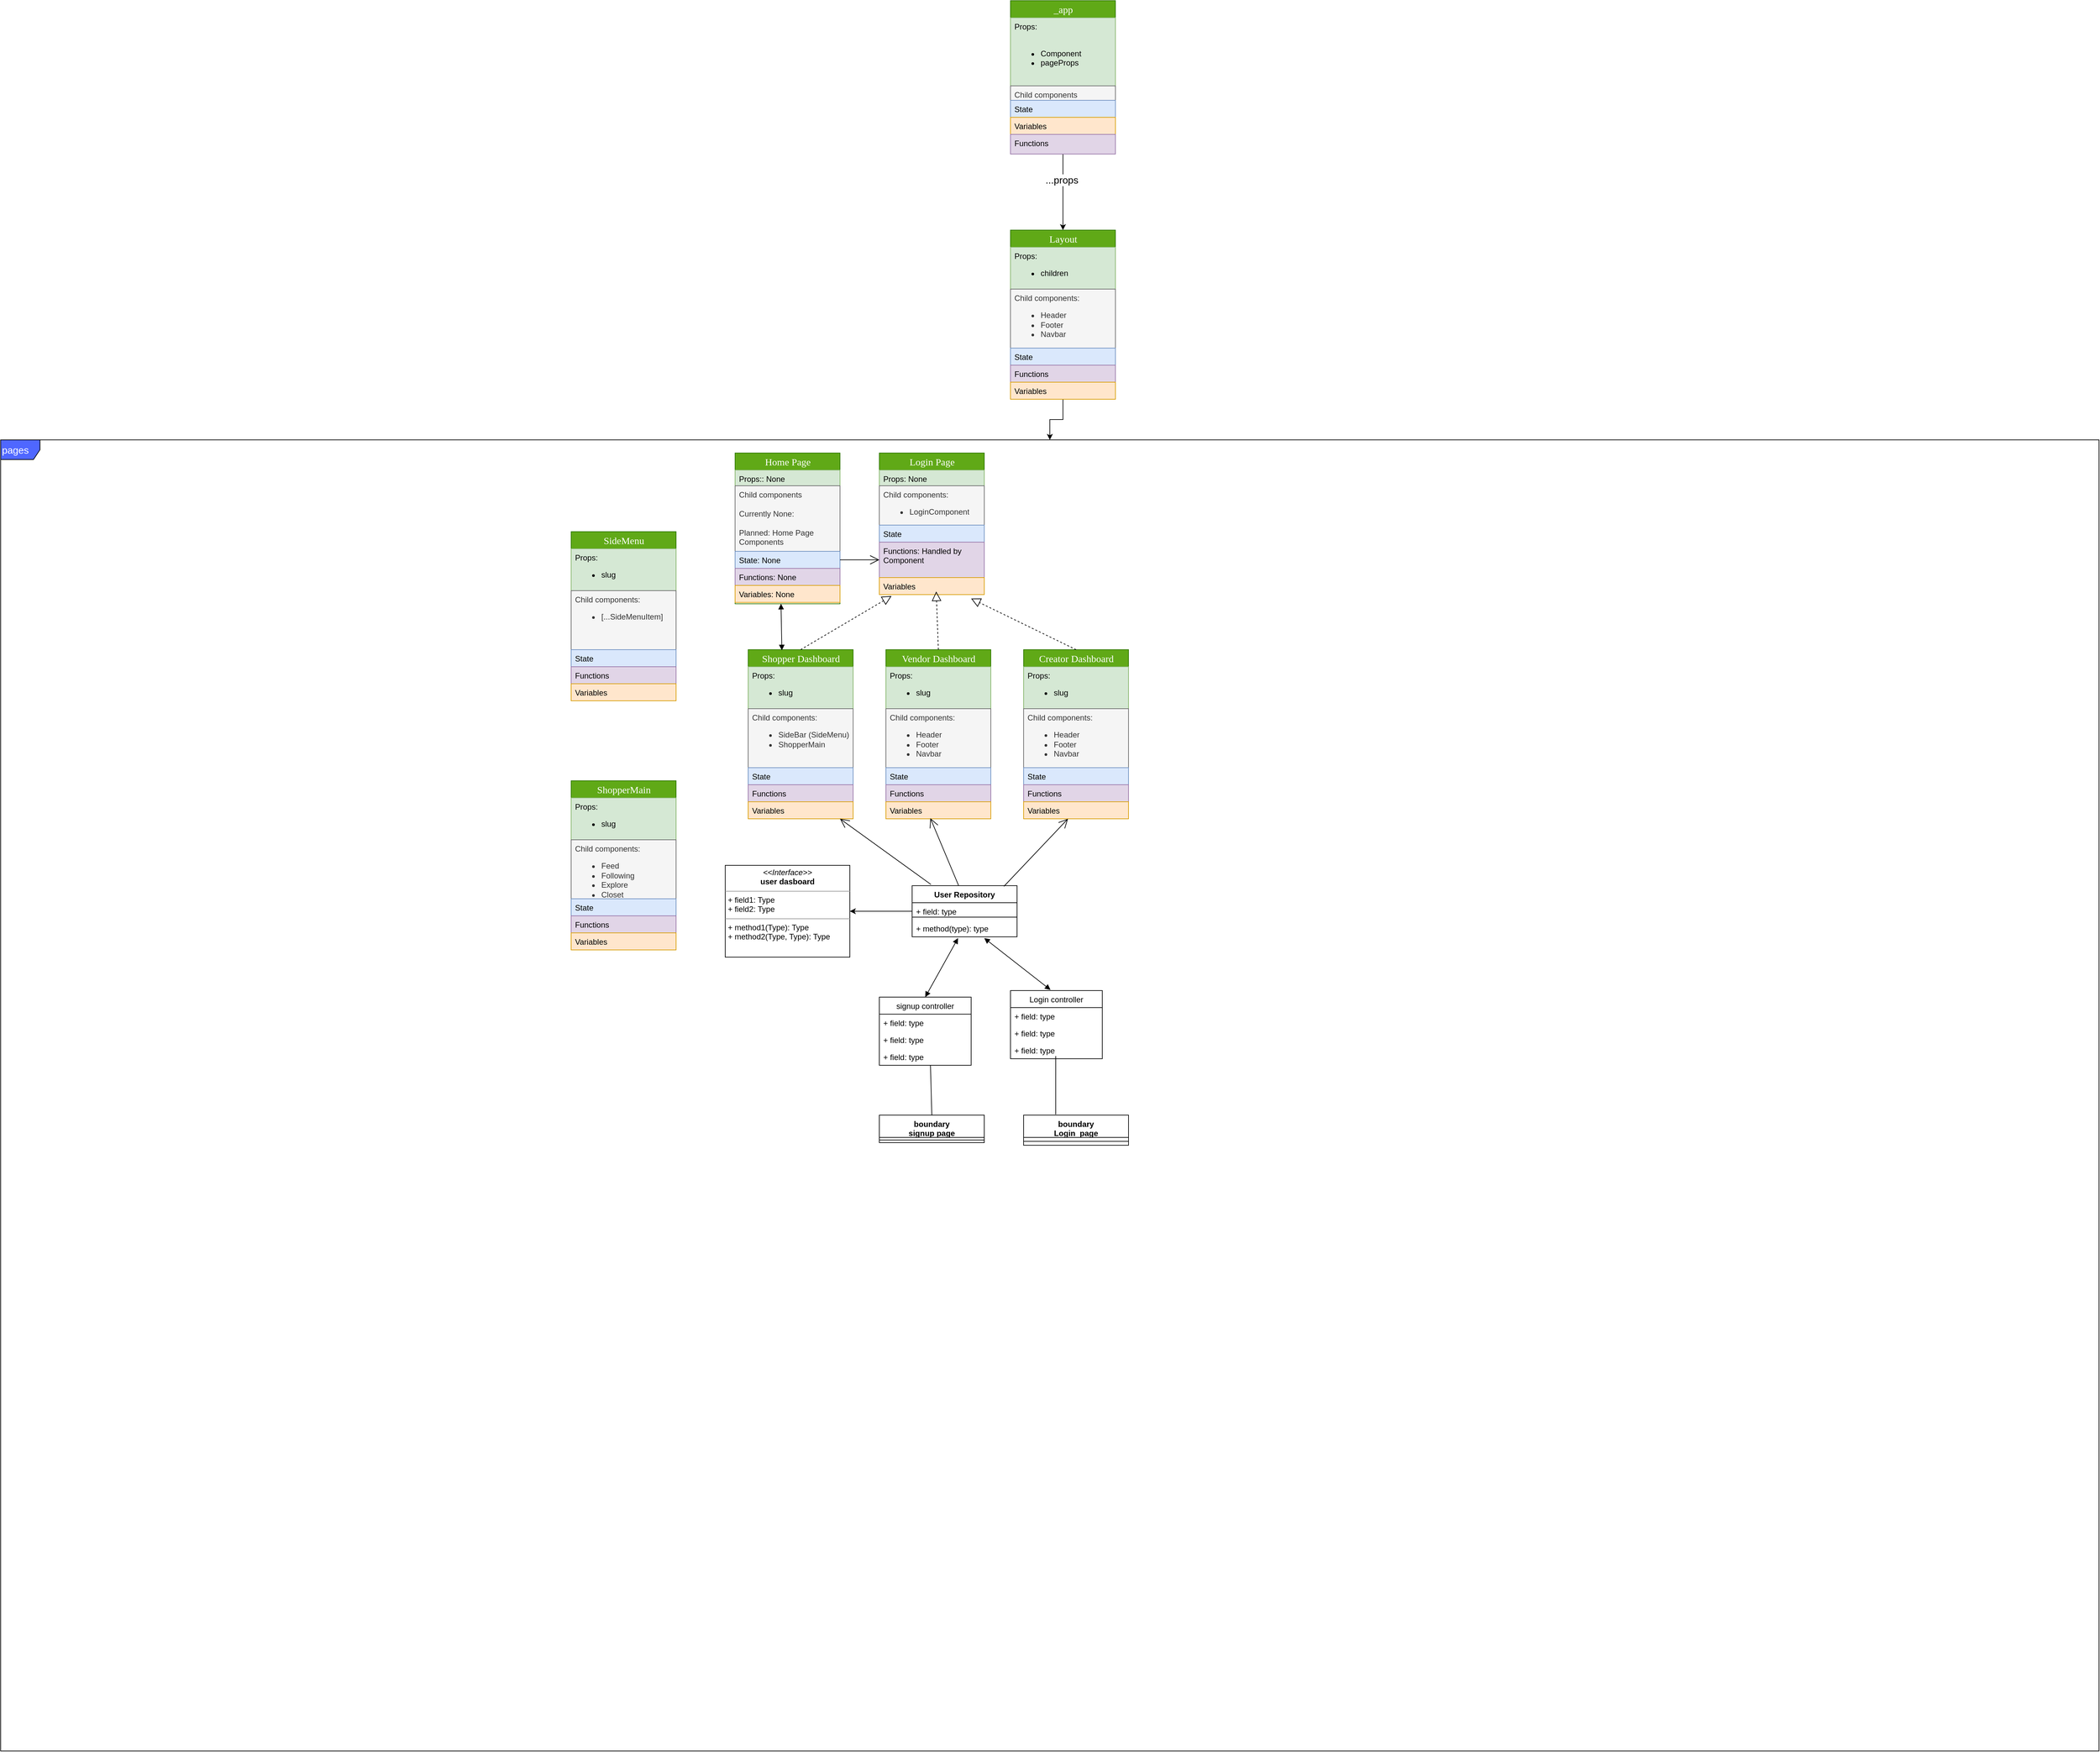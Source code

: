 <mxfile version="14.9.6" type="github" pages="2">
  <diagram name="Page Flow" id="c4acf3e9-155e-7222-9cf6-157b1a14988f">
    <mxGraphModel dx="2940" dy="689" grid="1" gridSize="10" guides="1" tooltips="1" connect="1" arrows="1" fold="1" page="1" pageScale="1" pageWidth="850" pageHeight="1100" background="none" math="0" shadow="0">
      <root>
        <mxCell id="0" />
        <mxCell id="1" parent="0" />
        <mxCell id="QjU3JXXY-2pWFs3UZOMo-84" value="&lt;font color=&quot;#ffffff&quot;&gt;pages&lt;/font&gt;" style="shape=umlFrame;whiteSpace=wrap;html=1;rounded=0;sketch=0;fontSize=15;fillColor=#4F67FF;align=left;" parent="1" vertex="1">
          <mxGeometry x="-1140" y="950" width="3200" height="2000" as="geometry" />
        </mxCell>
        <mxCell id="QjU3JXXY-2pWFs3UZOMo-28" style="edgeStyle=orthogonalEdgeStyle;rounded=0;orthogonalLoop=1;jettySize=auto;html=1;entryX=0.5;entryY=0;entryDx=0;entryDy=0;fontSize=15;" parent="1" source="QjU3JXXY-2pWFs3UZOMo-2" target="QjU3JXXY-2pWFs3UZOMo-15" edge="1">
          <mxGeometry relative="1" as="geometry" />
        </mxCell>
        <mxCell id="QjU3JXXY-2pWFs3UZOMo-29" value="...props" style="edgeLabel;html=1;align=center;verticalAlign=middle;resizable=0;points=[];fontSize=15;" parent="QjU3JXXY-2pWFs3UZOMo-28" vertex="1" connectable="0">
          <mxGeometry x="-0.336" y="-2" relative="1" as="geometry">
            <mxPoint as="offset" />
          </mxGeometry>
        </mxCell>
        <mxCell id="QjU3JXXY-2pWFs3UZOMo-2" value="_app" style="swimlane;html=1;fontStyle=0;childLayout=stackLayout;horizontal=1;startSize=26;fillColor=#60a917;horizontalStack=0;resizeParent=1;resizeLast=0;collapsible=1;marginBottom=0;swimlaneFillColor=#ffffff;rounded=0;shadow=0;comic=0;labelBackgroundColor=none;strokeWidth=1;fontFamily=Verdana;fontSize=15;align=center;strokeColor=#2D7600;fontColor=#ffffff;" parent="1" vertex="1">
          <mxGeometry x="400" y="280" width="160" height="234" as="geometry" />
        </mxCell>
        <mxCell id="QjU3JXXY-2pWFs3UZOMo-27" value="Props:&lt;br&gt;&lt;br&gt;&lt;ul&gt;&lt;li&gt;Component&lt;/li&gt;&lt;li&gt;pageProps&lt;/li&gt;&lt;/ul&gt;" style="text;html=1;strokeColor=#82b366;align=left;verticalAlign=top;spacingLeft=4;spacingRight=4;whiteSpace=wrap;overflow=hidden;rotatable=0;points=[[0,0.5],[1,0.5]];portConstraint=eastwest;sketch=0;rounded=0;fillColor=#d5e8d4;" parent="QjU3JXXY-2pWFs3UZOMo-2" vertex="1">
          <mxGeometry y="26" width="160" height="104" as="geometry" />
        </mxCell>
        <mxCell id="QjU3JXXY-2pWFs3UZOMo-3" value="Child components" style="text;html=1;strokeColor=#666666;align=left;verticalAlign=top;spacingLeft=4;spacingRight=4;whiteSpace=wrap;overflow=hidden;rotatable=0;points=[[0,0.5],[1,0.5]];portConstraint=eastwest;sketch=0;rounded=0;fillColor=#f5f5f5;fontColor=#333333;" parent="QjU3JXXY-2pWFs3UZOMo-2" vertex="1">
          <mxGeometry y="130" width="160" height="22" as="geometry" />
        </mxCell>
        <mxCell id="QjU3JXXY-2pWFs3UZOMo-4" value="State" style="text;html=1;strokeColor=#6c8ebf;fillColor=#dae8fc;align=left;verticalAlign=top;spacingLeft=4;spacingRight=4;whiteSpace=wrap;overflow=hidden;rotatable=0;points=[[0,0.5],[1,0.5]];portConstraint=eastwest;" parent="QjU3JXXY-2pWFs3UZOMo-2" vertex="1">
          <mxGeometry y="152" width="160" height="26" as="geometry" />
        </mxCell>
        <mxCell id="QjU3JXXY-2pWFs3UZOMo-5" value="Variables&amp;nbsp;" style="text;html=1;strokeColor=#d79b00;fillColor=#ffe6cc;align=left;verticalAlign=top;spacingLeft=4;spacingRight=4;whiteSpace=wrap;overflow=hidden;rotatable=0;points=[[0,0.5],[1,0.5]];portConstraint=eastwest;" parent="QjU3JXXY-2pWFs3UZOMo-2" vertex="1">
          <mxGeometry y="178" width="160" height="26" as="geometry" />
        </mxCell>
        <mxCell id="QjU3JXXY-2pWFs3UZOMo-14" value="Functions&lt;br&gt;" style="text;html=1;strokeColor=#9673a6;fillColor=#e1d5e7;align=left;verticalAlign=top;spacingLeft=4;spacingRight=4;whiteSpace=wrap;overflow=hidden;rotatable=0;points=[[0,0.5],[1,0.5]];portConstraint=eastwest;" parent="QjU3JXXY-2pWFs3UZOMo-2" vertex="1">
          <mxGeometry y="204" width="160" height="30" as="geometry" />
        </mxCell>
        <mxCell id="QjU3JXXY-2pWFs3UZOMo-86" style="edgeStyle=orthogonalEdgeStyle;rounded=0;orthogonalLoop=1;jettySize=auto;html=1;fontSize=15;" parent="1" source="QjU3JXXY-2pWFs3UZOMo-15" target="QjU3JXXY-2pWFs3UZOMo-84" edge="1">
          <mxGeometry relative="1" as="geometry" />
        </mxCell>
        <mxCell id="QjU3JXXY-2pWFs3UZOMo-15" value="Layout" style="swimlane;html=1;fontStyle=0;childLayout=stackLayout;horizontal=1;startSize=26;fillColor=#60a917;horizontalStack=0;resizeParent=1;resizeLast=0;collapsible=1;marginBottom=0;swimlaneFillColor=#ffffff;rounded=0;shadow=0;comic=0;labelBackgroundColor=none;strokeWidth=1;fontFamily=Verdana;fontSize=15;align=center;strokeColor=#2D7600;fontColor=#ffffff;" parent="1" vertex="1">
          <mxGeometry x="400" y="630" width="160" height="258" as="geometry" />
        </mxCell>
        <mxCell id="QjU3JXXY-2pWFs3UZOMo-31" value="Props:&lt;br&gt;&lt;ul&gt;&lt;li&gt;children&lt;/li&gt;&lt;/ul&gt;" style="text;html=1;strokeColor=#82b366;align=left;verticalAlign=top;spacingLeft=4;spacingRight=4;whiteSpace=wrap;overflow=hidden;rotatable=0;points=[[0,0.5],[1,0.5]];portConstraint=eastwest;sketch=0;rounded=0;fillColor=#d5e8d4;" parent="QjU3JXXY-2pWFs3UZOMo-15" vertex="1">
          <mxGeometry y="26" width="160" height="64" as="geometry" />
        </mxCell>
        <mxCell id="QjU3JXXY-2pWFs3UZOMo-16" value="Child components:&lt;br&gt;&lt;ul&gt;&lt;li&gt;Header&lt;/li&gt;&lt;li&gt;Footer&lt;/li&gt;&lt;li&gt;Navbar&lt;/li&gt;&lt;/ul&gt;" style="text;html=1;strokeColor=#666666;align=left;verticalAlign=top;spacingLeft=4;spacingRight=4;whiteSpace=wrap;overflow=hidden;rotatable=0;points=[[0,0.5],[1,0.5]];portConstraint=eastwest;sketch=0;rounded=0;fillColor=#f5f5f5;fontColor=#333333;" parent="QjU3JXXY-2pWFs3UZOMo-15" vertex="1">
          <mxGeometry y="90" width="160" height="90" as="geometry" />
        </mxCell>
        <mxCell id="QjU3JXXY-2pWFs3UZOMo-17" value="State" style="text;html=1;strokeColor=#6c8ebf;fillColor=#dae8fc;align=left;verticalAlign=top;spacingLeft=4;spacingRight=4;whiteSpace=wrap;overflow=hidden;rotatable=0;points=[[0,0.5],[1,0.5]];portConstraint=eastwest;" parent="QjU3JXXY-2pWFs3UZOMo-15" vertex="1">
          <mxGeometry y="180" width="160" height="26" as="geometry" />
        </mxCell>
        <mxCell id="QjU3JXXY-2pWFs3UZOMo-19" value="Functions&lt;br&gt;" style="text;html=1;strokeColor=#9673a6;fillColor=#e1d5e7;align=left;verticalAlign=top;spacingLeft=4;spacingRight=4;whiteSpace=wrap;overflow=hidden;rotatable=0;points=[[0,0.5],[1,0.5]];portConstraint=eastwest;" parent="QjU3JXXY-2pWFs3UZOMo-15" vertex="1">
          <mxGeometry y="206" width="160" height="26" as="geometry" />
        </mxCell>
        <mxCell id="QjU3JXXY-2pWFs3UZOMo-18" value="Variables&amp;nbsp;" style="text;html=1;strokeColor=#d79b00;fillColor=#ffe6cc;align=left;verticalAlign=top;spacingLeft=4;spacingRight=4;whiteSpace=wrap;overflow=hidden;rotatable=0;points=[[0,0.5],[1,0.5]];portConstraint=eastwest;" parent="QjU3JXXY-2pWFs3UZOMo-15" vertex="1">
          <mxGeometry y="232" width="160" height="26" as="geometry" />
        </mxCell>
        <mxCell id="QjU3JXXY-2pWFs3UZOMo-42" value="Home Page" style="swimlane;html=1;fontStyle=0;childLayout=stackLayout;horizontal=1;startSize=26;fillColor=#60a917;horizontalStack=0;resizeParent=1;resizeLast=0;collapsible=1;marginBottom=0;swimlaneFillColor=#ffffff;rounded=0;shadow=0;comic=0;labelBackgroundColor=none;strokeWidth=1;fontFamily=Verdana;fontSize=15;align=center;strokeColor=#2D7600;fontColor=#ffffff;" parent="1" vertex="1">
          <mxGeometry x="-20" y="970" width="160" height="230" as="geometry" />
        </mxCell>
        <mxCell id="QjU3JXXY-2pWFs3UZOMo-43" value="Props:: None&lt;br&gt;" style="text;html=1;strokeColor=#82b366;align=left;verticalAlign=top;spacingLeft=4;spacingRight=4;whiteSpace=wrap;overflow=hidden;rotatable=0;points=[[0,0.5],[1,0.5]];portConstraint=eastwest;sketch=0;rounded=0;fillColor=#d5e8d4;" parent="QjU3JXXY-2pWFs3UZOMo-42" vertex="1">
          <mxGeometry y="26" width="160" height="24" as="geometry" />
        </mxCell>
        <mxCell id="QjU3JXXY-2pWFs3UZOMo-44" value="Child components&lt;br&gt;&lt;br&gt;Currently None:&lt;br&gt;&lt;br&gt;Planned: Home Page Components" style="text;html=1;strokeColor=#666666;align=left;verticalAlign=top;spacingLeft=4;spacingRight=4;whiteSpace=wrap;overflow=hidden;rotatable=0;points=[[0,0.5],[1,0.5]];portConstraint=eastwest;sketch=0;rounded=0;fillColor=#f5f5f5;fontColor=#333333;" parent="QjU3JXXY-2pWFs3UZOMo-42" vertex="1">
          <mxGeometry y="50" width="160" height="100" as="geometry" />
        </mxCell>
        <mxCell id="QjU3JXXY-2pWFs3UZOMo-45" value="State: None" style="text;html=1;strokeColor=#6c8ebf;fillColor=#dae8fc;align=left;verticalAlign=top;spacingLeft=4;spacingRight=4;whiteSpace=wrap;overflow=hidden;rotatable=0;points=[[0,0.5],[1,0.5]];portConstraint=eastwest;" parent="QjU3JXXY-2pWFs3UZOMo-42" vertex="1">
          <mxGeometry y="150" width="160" height="26" as="geometry" />
        </mxCell>
        <mxCell id="QjU3JXXY-2pWFs3UZOMo-46" value="Functions: None" style="text;html=1;strokeColor=#9673a6;fillColor=#e1d5e7;align=left;verticalAlign=top;spacingLeft=4;spacingRight=4;whiteSpace=wrap;overflow=hidden;rotatable=0;points=[[0,0.5],[1,0.5]];portConstraint=eastwest;" parent="QjU3JXXY-2pWFs3UZOMo-42" vertex="1">
          <mxGeometry y="176" width="160" height="26" as="geometry" />
        </mxCell>
        <mxCell id="QjU3JXXY-2pWFs3UZOMo-47" value="Variables: None&lt;br&gt;" style="text;html=1;strokeColor=#d79b00;fillColor=#ffe6cc;align=left;verticalAlign=top;spacingLeft=4;spacingRight=4;whiteSpace=wrap;overflow=hidden;rotatable=0;points=[[0,0.5],[1,0.5]];portConstraint=eastwest;" parent="QjU3JXXY-2pWFs3UZOMo-42" vertex="1">
          <mxGeometry y="202" width="160" height="26" as="geometry" />
        </mxCell>
        <mxCell id="QjU3JXXY-2pWFs3UZOMo-53" value="Shopper Dashboard" style="swimlane;html=1;fontStyle=0;childLayout=stackLayout;horizontal=1;startSize=26;fillColor=#60a917;horizontalStack=0;resizeParent=1;resizeLast=0;collapsible=1;marginBottom=0;swimlaneFillColor=#ffffff;rounded=0;shadow=0;comic=0;labelBackgroundColor=none;strokeWidth=1;fontFamily=Verdana;fontSize=15;align=center;strokeColor=#2D7600;fontColor=#ffffff;" parent="1" vertex="1">
          <mxGeometry y="1270" width="160" height="258" as="geometry" />
        </mxCell>
        <mxCell id="QjU3JXXY-2pWFs3UZOMo-54" value="Props:&lt;br&gt;&lt;ul&gt;&lt;li&gt;slug&lt;/li&gt;&lt;/ul&gt;" style="text;html=1;strokeColor=#82b366;align=left;verticalAlign=top;spacingLeft=4;spacingRight=4;whiteSpace=wrap;overflow=hidden;rotatable=0;points=[[0,0.5],[1,0.5]];portConstraint=eastwest;sketch=0;rounded=0;fillColor=#d5e8d4;" parent="QjU3JXXY-2pWFs3UZOMo-53" vertex="1">
          <mxGeometry y="26" width="160" height="64" as="geometry" />
        </mxCell>
        <mxCell id="QjU3JXXY-2pWFs3UZOMo-55" value="Child components:&lt;br&gt;&lt;ul&gt;&lt;li&gt;&lt;span&gt;SideBar (SideMenu)&lt;/span&gt;&lt;/li&gt;&lt;li&gt;ShopperMain&lt;/li&gt;&lt;/ul&gt;" style="text;html=1;strokeColor=#666666;align=left;verticalAlign=top;spacingLeft=4;spacingRight=4;whiteSpace=wrap;overflow=hidden;rotatable=0;points=[[0,0.5],[1,0.5]];portConstraint=eastwest;sketch=0;rounded=0;fillColor=#f5f5f5;fontColor=#333333;" parent="QjU3JXXY-2pWFs3UZOMo-53" vertex="1">
          <mxGeometry y="90" width="160" height="90" as="geometry" />
        </mxCell>
        <mxCell id="QjU3JXXY-2pWFs3UZOMo-56" value="State" style="text;html=1;strokeColor=#6c8ebf;fillColor=#dae8fc;align=left;verticalAlign=top;spacingLeft=4;spacingRight=4;whiteSpace=wrap;overflow=hidden;rotatable=0;points=[[0,0.5],[1,0.5]];portConstraint=eastwest;" parent="QjU3JXXY-2pWFs3UZOMo-53" vertex="1">
          <mxGeometry y="180" width="160" height="26" as="geometry" />
        </mxCell>
        <mxCell id="QjU3JXXY-2pWFs3UZOMo-57" value="Functions&lt;br&gt;" style="text;html=1;strokeColor=#9673a6;fillColor=#e1d5e7;align=left;verticalAlign=top;spacingLeft=4;spacingRight=4;whiteSpace=wrap;overflow=hidden;rotatable=0;points=[[0,0.5],[1,0.5]];portConstraint=eastwest;" parent="QjU3JXXY-2pWFs3UZOMo-53" vertex="1">
          <mxGeometry y="206" width="160" height="26" as="geometry" />
        </mxCell>
        <mxCell id="QjU3JXXY-2pWFs3UZOMo-58" value="Variables&amp;nbsp;" style="text;html=1;strokeColor=#d79b00;fillColor=#ffe6cc;align=left;verticalAlign=top;spacingLeft=4;spacingRight=4;whiteSpace=wrap;overflow=hidden;rotatable=0;points=[[0,0.5],[1,0.5]];portConstraint=eastwest;" parent="QjU3JXXY-2pWFs3UZOMo-53" vertex="1">
          <mxGeometry y="232" width="160" height="26" as="geometry" />
        </mxCell>
        <mxCell id="QjU3JXXY-2pWFs3UZOMo-60" value="Login Page" style="swimlane;html=1;fontStyle=0;childLayout=stackLayout;horizontal=1;startSize=26;fillColor=#60a917;horizontalStack=0;resizeParent=1;resizeLast=0;collapsible=1;marginBottom=0;swimlaneFillColor=#ffffff;rounded=0;shadow=0;comic=0;labelBackgroundColor=none;strokeWidth=1;fontFamily=Verdana;fontSize=15;align=center;strokeColor=#2D7600;fontColor=#ffffff;" parent="1" vertex="1">
          <mxGeometry x="200" y="970" width="160" height="216" as="geometry" />
        </mxCell>
        <mxCell id="QjU3JXXY-2pWFs3UZOMo-61" value="Props: None" style="text;html=1;strokeColor=#82b366;align=left;verticalAlign=top;spacingLeft=4;spacingRight=4;whiteSpace=wrap;overflow=hidden;rotatable=0;points=[[0,0.5],[1,0.5]];portConstraint=eastwest;sketch=0;rounded=0;fillColor=#d5e8d4;" parent="QjU3JXXY-2pWFs3UZOMo-60" vertex="1">
          <mxGeometry y="26" width="160" height="24" as="geometry" />
        </mxCell>
        <mxCell id="QjU3JXXY-2pWFs3UZOMo-62" value="Child components:&lt;br&gt;&lt;ul&gt;&lt;li&gt;LoginComponent&lt;/li&gt;&lt;/ul&gt;" style="text;html=1;strokeColor=#666666;align=left;verticalAlign=top;spacingLeft=4;spacingRight=4;whiteSpace=wrap;overflow=hidden;rotatable=0;points=[[0,0.5],[1,0.5]];portConstraint=eastwest;sketch=0;rounded=0;fillColor=#f5f5f5;fontColor=#333333;" parent="QjU3JXXY-2pWFs3UZOMo-60" vertex="1">
          <mxGeometry y="50" width="160" height="60" as="geometry" />
        </mxCell>
        <mxCell id="QjU3JXXY-2pWFs3UZOMo-63" value="State" style="text;html=1;strokeColor=#6c8ebf;fillColor=#dae8fc;align=left;verticalAlign=top;spacingLeft=4;spacingRight=4;whiteSpace=wrap;overflow=hidden;rotatable=0;points=[[0,0.5],[1,0.5]];portConstraint=eastwest;" parent="QjU3JXXY-2pWFs3UZOMo-60" vertex="1">
          <mxGeometry y="110" width="160" height="26" as="geometry" />
        </mxCell>
        <mxCell id="QjU3JXXY-2pWFs3UZOMo-64" value="Functions: Handled by Component" style="text;html=1;strokeColor=#9673a6;fillColor=#e1d5e7;align=left;verticalAlign=top;spacingLeft=4;spacingRight=4;whiteSpace=wrap;overflow=hidden;rotatable=0;points=[[0,0.5],[1,0.5]];portConstraint=eastwest;" parent="QjU3JXXY-2pWFs3UZOMo-60" vertex="1">
          <mxGeometry y="136" width="160" height="54" as="geometry" />
        </mxCell>
        <mxCell id="QjU3JXXY-2pWFs3UZOMo-65" value="Variables&amp;nbsp;" style="text;html=1;strokeColor=#d79b00;fillColor=#ffe6cc;align=left;verticalAlign=top;spacingLeft=4;spacingRight=4;whiteSpace=wrap;overflow=hidden;rotatable=0;points=[[0,0.5],[1,0.5]];portConstraint=eastwest;" parent="QjU3JXXY-2pWFs3UZOMo-60" vertex="1">
          <mxGeometry y="190" width="160" height="26" as="geometry" />
        </mxCell>
        <UserObject label="Vendor Dashboard" link="data:page/id,nNrPbDQTDCdM0eyME7X6" id="QjU3JXXY-2pWFs3UZOMo-106">
          <mxCell style="swimlane;html=1;fontStyle=0;childLayout=stackLayout;horizontal=1;startSize=26;fillColor=#60a917;horizontalStack=0;resizeParent=1;resizeLast=0;collapsible=1;marginBottom=0;swimlaneFillColor=#ffffff;rounded=0;shadow=0;comic=0;labelBackgroundColor=none;strokeWidth=1;fontFamily=Verdana;fontSize=15;align=center;strokeColor=#2D7600;fontColor=#ffffff;" parent="1" vertex="1">
            <mxGeometry x="210" y="1270" width="160" height="258" as="geometry" />
          </mxCell>
        </UserObject>
        <mxCell id="QjU3JXXY-2pWFs3UZOMo-107" value="Props:&lt;br&gt;&lt;ul&gt;&lt;li&gt;slug&lt;/li&gt;&lt;/ul&gt;" style="text;html=1;strokeColor=#82b366;align=left;verticalAlign=top;spacingLeft=4;spacingRight=4;whiteSpace=wrap;overflow=hidden;rotatable=0;points=[[0,0.5],[1,0.5]];portConstraint=eastwest;sketch=0;rounded=0;fillColor=#d5e8d4;" parent="QjU3JXXY-2pWFs3UZOMo-106" vertex="1">
          <mxGeometry y="26" width="160" height="64" as="geometry" />
        </mxCell>
        <mxCell id="QjU3JXXY-2pWFs3UZOMo-108" value="Child components:&lt;br&gt;&lt;ul&gt;&lt;li&gt;Header&lt;/li&gt;&lt;li&gt;Footer&lt;/li&gt;&lt;li&gt;Navbar&lt;/li&gt;&lt;/ul&gt;" style="text;html=1;strokeColor=#666666;align=left;verticalAlign=top;spacingLeft=4;spacingRight=4;whiteSpace=wrap;overflow=hidden;rotatable=0;points=[[0,0.5],[1,0.5]];portConstraint=eastwest;sketch=0;rounded=0;fillColor=#f5f5f5;fontColor=#333333;" parent="QjU3JXXY-2pWFs3UZOMo-106" vertex="1">
          <mxGeometry y="90" width="160" height="90" as="geometry" />
        </mxCell>
        <mxCell id="QjU3JXXY-2pWFs3UZOMo-109" value="State" style="text;html=1;strokeColor=#6c8ebf;fillColor=#dae8fc;align=left;verticalAlign=top;spacingLeft=4;spacingRight=4;whiteSpace=wrap;overflow=hidden;rotatable=0;points=[[0,0.5],[1,0.5]];portConstraint=eastwest;" parent="QjU3JXXY-2pWFs3UZOMo-106" vertex="1">
          <mxGeometry y="180" width="160" height="26" as="geometry" />
        </mxCell>
        <mxCell id="QjU3JXXY-2pWFs3UZOMo-110" value="Functions&lt;br&gt;" style="text;html=1;strokeColor=#9673a6;fillColor=#e1d5e7;align=left;verticalAlign=top;spacingLeft=4;spacingRight=4;whiteSpace=wrap;overflow=hidden;rotatable=0;points=[[0,0.5],[1,0.5]];portConstraint=eastwest;" parent="QjU3JXXY-2pWFs3UZOMo-106" vertex="1">
          <mxGeometry y="206" width="160" height="26" as="geometry" />
        </mxCell>
        <mxCell id="QjU3JXXY-2pWFs3UZOMo-111" value="Variables&amp;nbsp;" style="text;html=1;strokeColor=#d79b00;fillColor=#ffe6cc;align=left;verticalAlign=top;spacingLeft=4;spacingRight=4;whiteSpace=wrap;overflow=hidden;rotatable=0;points=[[0,0.5],[1,0.5]];portConstraint=eastwest;" parent="QjU3JXXY-2pWFs3UZOMo-106" vertex="1">
          <mxGeometry y="232" width="160" height="26" as="geometry" />
        </mxCell>
        <mxCell id="QjU3JXXY-2pWFs3UZOMo-112" value="Creator Dashboard" style="swimlane;html=1;fontStyle=0;childLayout=stackLayout;horizontal=1;startSize=26;fillColor=#60a917;horizontalStack=0;resizeParent=1;resizeLast=0;collapsible=1;marginBottom=0;swimlaneFillColor=#ffffff;rounded=0;shadow=0;comic=0;labelBackgroundColor=none;strokeWidth=1;fontFamily=Verdana;fontSize=15;align=center;strokeColor=#2D7600;fontColor=#ffffff;" parent="1" vertex="1">
          <mxGeometry x="420" y="1270" width="160" height="258" as="geometry" />
        </mxCell>
        <mxCell id="QjU3JXXY-2pWFs3UZOMo-113" value="Props:&lt;br&gt;&lt;ul&gt;&lt;li&gt;slug&lt;/li&gt;&lt;/ul&gt;" style="text;html=1;strokeColor=#82b366;align=left;verticalAlign=top;spacingLeft=4;spacingRight=4;whiteSpace=wrap;overflow=hidden;rotatable=0;points=[[0,0.5],[1,0.5]];portConstraint=eastwest;sketch=0;rounded=0;fillColor=#d5e8d4;" parent="QjU3JXXY-2pWFs3UZOMo-112" vertex="1">
          <mxGeometry y="26" width="160" height="64" as="geometry" />
        </mxCell>
        <mxCell id="QjU3JXXY-2pWFs3UZOMo-114" value="Child components:&lt;br&gt;&lt;ul&gt;&lt;li&gt;Header&lt;/li&gt;&lt;li&gt;Footer&lt;/li&gt;&lt;li&gt;Navbar&lt;/li&gt;&lt;/ul&gt;" style="text;html=1;strokeColor=#666666;align=left;verticalAlign=top;spacingLeft=4;spacingRight=4;whiteSpace=wrap;overflow=hidden;rotatable=0;points=[[0,0.5],[1,0.5]];portConstraint=eastwest;sketch=0;rounded=0;fillColor=#f5f5f5;fontColor=#333333;" parent="QjU3JXXY-2pWFs3UZOMo-112" vertex="1">
          <mxGeometry y="90" width="160" height="90" as="geometry" />
        </mxCell>
        <mxCell id="QjU3JXXY-2pWFs3UZOMo-115" value="State" style="text;html=1;strokeColor=#6c8ebf;fillColor=#dae8fc;align=left;verticalAlign=top;spacingLeft=4;spacingRight=4;whiteSpace=wrap;overflow=hidden;rotatable=0;points=[[0,0.5],[1,0.5]];portConstraint=eastwest;" parent="QjU3JXXY-2pWFs3UZOMo-112" vertex="1">
          <mxGeometry y="180" width="160" height="26" as="geometry" />
        </mxCell>
        <mxCell id="QjU3JXXY-2pWFs3UZOMo-116" value="Functions&lt;br&gt;" style="text;html=1;strokeColor=#9673a6;fillColor=#e1d5e7;align=left;verticalAlign=top;spacingLeft=4;spacingRight=4;whiteSpace=wrap;overflow=hidden;rotatable=0;points=[[0,0.5],[1,0.5]];portConstraint=eastwest;" parent="QjU3JXXY-2pWFs3UZOMo-112" vertex="1">
          <mxGeometry y="206" width="160" height="26" as="geometry" />
        </mxCell>
        <mxCell id="QjU3JXXY-2pWFs3UZOMo-117" value="Variables&amp;nbsp;" style="text;html=1;strokeColor=#d79b00;fillColor=#ffe6cc;align=left;verticalAlign=top;spacingLeft=4;spacingRight=4;whiteSpace=wrap;overflow=hidden;rotatable=0;points=[[0,0.5],[1,0.5]];portConstraint=eastwest;" parent="QjU3JXXY-2pWFs3UZOMo-112" vertex="1">
          <mxGeometry y="232" width="160" height="26" as="geometry" />
        </mxCell>
        <mxCell id="ASHqUuI7pZNee8ydB6nJ-18" value="" style="endArrow=block;dashed=1;endFill=0;endSize=12;html=1;exitX=0.5;exitY=0;exitDx=0;exitDy=0;" parent="1" source="QjU3JXXY-2pWFs3UZOMo-112" edge="1">
          <mxGeometry width="160" relative="1" as="geometry">
            <mxPoint x="90" y="1230" as="sourcePoint" />
            <mxPoint x="340" y="1192" as="targetPoint" />
          </mxGeometry>
        </mxCell>
        <mxCell id="ASHqUuI7pZNee8ydB6nJ-19" value="" style="endArrow=block;dashed=1;endFill=0;endSize=12;html=1;exitX=0.5;exitY=0;exitDx=0;exitDy=0;entryX=0.542;entryY=0.817;entryDx=0;entryDy=0;entryPerimeter=0;" parent="1" source="QjU3JXXY-2pWFs3UZOMo-106" target="QjU3JXXY-2pWFs3UZOMo-65" edge="1">
          <mxGeometry width="160" relative="1" as="geometry">
            <mxPoint x="270" y="1250" as="sourcePoint" />
            <mxPoint x="430" y="1250" as="targetPoint" />
          </mxGeometry>
        </mxCell>
        <mxCell id="ASHqUuI7pZNee8ydB6nJ-20" value="" style="endArrow=block;dashed=1;endFill=0;endSize=12;html=1;exitX=0.5;exitY=0;exitDx=0;exitDy=0;entryX=0.116;entryY=1.082;entryDx=0;entryDy=0;entryPerimeter=0;" parent="1" source="QjU3JXXY-2pWFs3UZOMo-53" target="QjU3JXXY-2pWFs3UZOMo-65" edge="1">
          <mxGeometry width="160" relative="1" as="geometry">
            <mxPoint x="530" y="1190" as="sourcePoint" />
            <mxPoint x="690" y="1190" as="targetPoint" />
            <Array as="points" />
          </mxGeometry>
        </mxCell>
        <mxCell id="ASHqUuI7pZNee8ydB6nJ-35" style="edgeStyle=orthogonalEdgeStyle;rounded=0;orthogonalLoop=1;jettySize=auto;html=1;exitX=0;exitY=0.5;exitDx=0;exitDy=0;" parent="1" source="ASHqUuI7pZNee8ydB6nJ-21" target="ASHqUuI7pZNee8ydB6nJ-33" edge="1">
          <mxGeometry relative="1" as="geometry" />
        </mxCell>
        <mxCell id="ASHqUuI7pZNee8ydB6nJ-21" value="User Repository" style="swimlane;fontStyle=1;align=center;verticalAlign=top;childLayout=stackLayout;horizontal=1;startSize=26;horizontalStack=0;resizeParent=1;resizeParentMax=0;resizeLast=0;collapsible=1;marginBottom=0;" parent="1" vertex="1">
          <mxGeometry x="250" y="1630" width="160" height="78" as="geometry" />
        </mxCell>
        <mxCell id="ASHqUuI7pZNee8ydB6nJ-22" value="+ field: type" style="text;strokeColor=none;fillColor=none;align=left;verticalAlign=top;spacingLeft=4;spacingRight=4;overflow=hidden;rotatable=0;points=[[0,0.5],[1,0.5]];portConstraint=eastwest;" parent="ASHqUuI7pZNee8ydB6nJ-21" vertex="1">
          <mxGeometry y="26" width="160" height="18" as="geometry" />
        </mxCell>
        <mxCell id="ASHqUuI7pZNee8ydB6nJ-23" value="" style="line;strokeWidth=1;fillColor=none;align=left;verticalAlign=middle;spacingTop=-1;spacingLeft=3;spacingRight=3;rotatable=0;labelPosition=right;points=[];portConstraint=eastwest;" parent="ASHqUuI7pZNee8ydB6nJ-21" vertex="1">
          <mxGeometry y="44" width="160" height="8" as="geometry" />
        </mxCell>
        <mxCell id="ASHqUuI7pZNee8ydB6nJ-24" value="+ method(type): type" style="text;strokeColor=none;fillColor=none;align=left;verticalAlign=top;spacingLeft=4;spacingRight=4;overflow=hidden;rotatable=0;points=[[0,0.5],[1,0.5]];portConstraint=eastwest;" parent="ASHqUuI7pZNee8ydB6nJ-21" vertex="1">
          <mxGeometry y="52" width="160" height="26" as="geometry" />
        </mxCell>
        <mxCell id="ASHqUuI7pZNee8ydB6nJ-28" value="" style="endArrow=open;endFill=1;endSize=12;html=1;exitX=0.875;exitY=0.013;exitDx=0;exitDy=0;exitPerimeter=0;" parent="1" source="ASHqUuI7pZNee8ydB6nJ-21" edge="1" target="QjU3JXXY-2pWFs3UZOMo-117">
          <mxGeometry width="160" relative="1" as="geometry">
            <mxPoint x="340" y="1648" as="sourcePoint" />
            <mxPoint x="190" y="1528" as="targetPoint" />
            <Array as="points" />
          </mxGeometry>
        </mxCell>
        <mxCell id="ASHqUuI7pZNee8ydB6nJ-29" value="" style="endArrow=open;endFill=1;endSize=12;html=1;exitX=1;exitY=0.5;exitDx=0;exitDy=0;entryX=0;entryY=0.5;entryDx=0;entryDy=0;" parent="1" source="QjU3JXXY-2pWFs3UZOMo-45" target="QjU3JXXY-2pWFs3UZOMo-64" edge="1">
          <mxGeometry width="160" relative="1" as="geometry">
            <mxPoint x="90" y="1150" as="sourcePoint" />
            <mxPoint x="250" y="1150" as="targetPoint" />
          </mxGeometry>
        </mxCell>
        <mxCell id="ASHqUuI7pZNee8ydB6nJ-30" value="" style="endArrow=open;endFill=1;endSize=12;html=1;exitX=0.179;exitY=-0.024;exitDx=0;exitDy=0;exitPerimeter=0;" parent="1" source="ASHqUuI7pZNee8ydB6nJ-21" edge="1">
          <mxGeometry width="160" relative="1" as="geometry">
            <mxPoint x="345" y="1620" as="sourcePoint" />
            <mxPoint x="140" y="1528" as="targetPoint" />
          </mxGeometry>
        </mxCell>
        <mxCell id="ASHqUuI7pZNee8ydB6nJ-31" value="" style="endArrow=open;endFill=1;endSize=12;html=1;exitX=0.442;exitY=-0.007;exitDx=0;exitDy=0;exitPerimeter=0;entryX=0.424;entryY=0.966;entryDx=0;entryDy=0;entryPerimeter=0;" parent="1" source="ASHqUuI7pZNee8ydB6nJ-21" target="QjU3JXXY-2pWFs3UZOMo-111" edge="1">
          <mxGeometry width="160" relative="1" as="geometry">
            <mxPoint x="50" y="1590" as="sourcePoint" />
            <mxPoint x="210" y="1590" as="targetPoint" />
          </mxGeometry>
        </mxCell>
        <mxCell id="ASHqUuI7pZNee8ydB6nJ-33" value="&lt;p style=&quot;margin: 0px ; margin-top: 4px ; text-align: center&quot;&gt;&lt;i&gt;&amp;lt;&amp;lt;Interface&amp;gt;&amp;gt;&lt;/i&gt;&lt;br&gt;&lt;b&gt;user dasboard&lt;/b&gt;&lt;/p&gt;&lt;hr size=&quot;1&quot;&gt;&lt;p style=&quot;margin: 0px ; margin-left: 4px&quot;&gt;+ field1: Type&lt;br&gt;+ field2: Type&lt;/p&gt;&lt;hr size=&quot;1&quot;&gt;&lt;p style=&quot;margin: 0px ; margin-left: 4px&quot;&gt;+ method1(Type): Type&lt;br&gt;+ method2(Type, Type): Type&lt;/p&gt;" style="verticalAlign=top;align=left;overflow=fill;fontSize=12;fontFamily=Helvetica;html=1;" parent="1" vertex="1">
          <mxGeometry x="-35" y="1599" width="190" height="140" as="geometry" />
        </mxCell>
        <mxCell id="ASHqUuI7pZNee8ydB6nJ-43" value="signup controller" style="swimlane;fontStyle=0;childLayout=stackLayout;horizontal=1;startSize=26;fillColor=none;horizontalStack=0;resizeParent=1;resizeParentMax=0;resizeLast=0;collapsible=1;marginBottom=0;" parent="1" vertex="1">
          <mxGeometry x="200" y="1800" width="140" height="104" as="geometry" />
        </mxCell>
        <mxCell id="ASHqUuI7pZNee8ydB6nJ-44" value="+ field: type" style="text;strokeColor=none;fillColor=none;align=left;verticalAlign=top;spacingLeft=4;spacingRight=4;overflow=hidden;rotatable=0;points=[[0,0.5],[1,0.5]];portConstraint=eastwest;" parent="ASHqUuI7pZNee8ydB6nJ-43" vertex="1">
          <mxGeometry y="26" width="140" height="26" as="geometry" />
        </mxCell>
        <mxCell id="ASHqUuI7pZNee8ydB6nJ-45" value="+ field: type" style="text;strokeColor=none;fillColor=none;align=left;verticalAlign=top;spacingLeft=4;spacingRight=4;overflow=hidden;rotatable=0;points=[[0,0.5],[1,0.5]];portConstraint=eastwest;" parent="ASHqUuI7pZNee8ydB6nJ-43" vertex="1">
          <mxGeometry y="52" width="140" height="26" as="geometry" />
        </mxCell>
        <mxCell id="ASHqUuI7pZNee8ydB6nJ-46" value="+ field: type" style="text;strokeColor=none;fillColor=none;align=left;verticalAlign=top;spacingLeft=4;spacingRight=4;overflow=hidden;rotatable=0;points=[[0,0.5],[1,0.5]];portConstraint=eastwest;" parent="ASHqUuI7pZNee8ydB6nJ-43" vertex="1">
          <mxGeometry y="78" width="140" height="26" as="geometry" />
        </mxCell>
        <mxCell id="ASHqUuI7pZNee8ydB6nJ-47" value="Login controller" style="swimlane;fontStyle=0;childLayout=stackLayout;horizontal=1;startSize=26;fillColor=none;horizontalStack=0;resizeParent=1;resizeParentMax=0;resizeLast=0;collapsible=1;marginBottom=0;" parent="1" vertex="1">
          <mxGeometry x="400" y="1790" width="140" height="104" as="geometry" />
        </mxCell>
        <mxCell id="ASHqUuI7pZNee8ydB6nJ-48" value="+ field: type" style="text;strokeColor=none;fillColor=none;align=left;verticalAlign=top;spacingLeft=4;spacingRight=4;overflow=hidden;rotatable=0;points=[[0,0.5],[1,0.5]];portConstraint=eastwest;" parent="ASHqUuI7pZNee8ydB6nJ-47" vertex="1">
          <mxGeometry y="26" width="140" height="26" as="geometry" />
        </mxCell>
        <mxCell id="ASHqUuI7pZNee8ydB6nJ-49" value="+ field: type" style="text;strokeColor=none;fillColor=none;align=left;verticalAlign=top;spacingLeft=4;spacingRight=4;overflow=hidden;rotatable=0;points=[[0,0.5],[1,0.5]];portConstraint=eastwest;" parent="ASHqUuI7pZNee8ydB6nJ-47" vertex="1">
          <mxGeometry y="52" width="140" height="26" as="geometry" />
        </mxCell>
        <mxCell id="ASHqUuI7pZNee8ydB6nJ-50" value="+ field: type" style="text;strokeColor=none;fillColor=none;align=left;verticalAlign=top;spacingLeft=4;spacingRight=4;overflow=hidden;rotatable=0;points=[[0,0.5],[1,0.5]];portConstraint=eastwest;" parent="ASHqUuI7pZNee8ydB6nJ-47" vertex="1">
          <mxGeometry y="78" width="140" height="26" as="geometry" />
        </mxCell>
        <mxCell id="ASHqUuI7pZNee8ydB6nJ-53" value="" style="endArrow=block;startArrow=block;endFill=1;startFill=1;html=1;exitX=0.5;exitY=0;exitDx=0;exitDy=0;" parent="1" source="ASHqUuI7pZNee8ydB6nJ-43" edge="1">
          <mxGeometry width="160" relative="1" as="geometry">
            <mxPoint x="-10" y="1900" as="sourcePoint" />
            <mxPoint x="320" y="1710" as="targetPoint" />
          </mxGeometry>
        </mxCell>
        <mxCell id="ASHqUuI7pZNee8ydB6nJ-55" value="" style="endArrow=block;startArrow=block;endFill=1;startFill=1;html=1;entryX=0.436;entryY=-0.01;entryDx=0;entryDy=0;entryPerimeter=0;" parent="1" target="ASHqUuI7pZNee8ydB6nJ-47" edge="1">
          <mxGeometry width="160" relative="1" as="geometry">
            <mxPoint x="360" y="1710" as="sourcePoint" />
            <mxPoint x="540" y="1750" as="targetPoint" />
          </mxGeometry>
        </mxCell>
        <mxCell id="ASHqUuI7pZNee8ydB6nJ-62" value="boundary&#xa;signup page" style="swimlane;fontStyle=1;align=center;verticalAlign=top;childLayout=stackLayout;horizontal=1;startSize=34;horizontalStack=0;resizeParent=1;resizeParentMax=0;resizeLast=0;collapsible=1;marginBottom=0;" parent="1" vertex="1">
          <mxGeometry x="200" y="1980" width="160" height="42" as="geometry" />
        </mxCell>
        <mxCell id="ASHqUuI7pZNee8ydB6nJ-63" value="" style="line;strokeWidth=1;fillColor=none;align=left;verticalAlign=middle;spacingTop=-1;spacingLeft=3;spacingRight=3;rotatable=0;labelPosition=right;points=[];portConstraint=eastwest;" parent="ASHqUuI7pZNee8ydB6nJ-62" vertex="1">
          <mxGeometry y="34" width="160" height="8" as="geometry" />
        </mxCell>
        <mxCell id="ASHqUuI7pZNee8ydB6nJ-65" value="boundary&#xa;Login  page" style="swimlane;fontStyle=1;align=center;verticalAlign=top;childLayout=stackLayout;horizontal=1;startSize=34;horizontalStack=0;resizeParent=1;resizeParentMax=0;resizeLast=0;collapsible=1;marginBottom=0;" parent="1" vertex="1">
          <mxGeometry x="420" y="1980" width="160" height="46" as="geometry" />
        </mxCell>
        <mxCell id="ASHqUuI7pZNee8ydB6nJ-66" value="" style="line;strokeWidth=1;fillColor=none;align=left;verticalAlign=middle;spacingTop=-1;spacingLeft=3;spacingRight=3;rotatable=0;labelPosition=right;points=[];portConstraint=eastwest;" parent="ASHqUuI7pZNee8ydB6nJ-65" vertex="1">
          <mxGeometry y="34" width="160" height="12" as="geometry" />
        </mxCell>
        <mxCell id="ASHqUuI7pZNee8ydB6nJ-67" value="" style="endArrow=none;html=1;rounded=0;exitX=0.5;exitY=0;exitDx=0;exitDy=0;entryX=0.557;entryY=1;entryDx=0;entryDy=0;entryPerimeter=0;" parent="1" source="ASHqUuI7pZNee8ydB6nJ-62" target="ASHqUuI7pZNee8ydB6nJ-46" edge="1">
          <mxGeometry relative="1" as="geometry">
            <mxPoint x="130" y="1940" as="sourcePoint" />
            <mxPoint x="290" y="1940" as="targetPoint" />
          </mxGeometry>
        </mxCell>
        <mxCell id="ASHqUuI7pZNee8ydB6nJ-68" value="" style="endArrow=none;html=1;rounded=0;exitX=0.306;exitY=-0.022;exitDx=0;exitDy=0;exitPerimeter=0;" parent="1" source="ASHqUuI7pZNee8ydB6nJ-65" edge="1">
          <mxGeometry relative="1" as="geometry">
            <mxPoint x="470" y="1920" as="sourcePoint" />
            <mxPoint x="469" y="1890" as="targetPoint" />
          </mxGeometry>
        </mxCell>
        <mxCell id="_02DjtNMK4Eb3W8Fh0LB-1" value="SideMenu" style="swimlane;html=1;fontStyle=0;childLayout=stackLayout;horizontal=1;startSize=26;fillColor=#60a917;horizontalStack=0;resizeParent=1;resizeLast=0;collapsible=1;marginBottom=0;swimlaneFillColor=#ffffff;rounded=0;shadow=0;comic=0;labelBackgroundColor=none;strokeWidth=1;fontFamily=Verdana;fontSize=15;align=center;strokeColor=#2D7600;fontColor=#ffffff;" vertex="1" parent="1">
          <mxGeometry x="-270" y="1090" width="160" height="258" as="geometry" />
        </mxCell>
        <mxCell id="_02DjtNMK4Eb3W8Fh0LB-2" value="Props:&lt;br&gt;&lt;ul&gt;&lt;li&gt;slug&lt;/li&gt;&lt;/ul&gt;" style="text;html=1;strokeColor=#82b366;align=left;verticalAlign=top;spacingLeft=4;spacingRight=4;whiteSpace=wrap;overflow=hidden;rotatable=0;points=[[0,0.5],[1,0.5]];portConstraint=eastwest;sketch=0;rounded=0;fillColor=#d5e8d4;" vertex="1" parent="_02DjtNMK4Eb3W8Fh0LB-1">
          <mxGeometry y="26" width="160" height="64" as="geometry" />
        </mxCell>
        <mxCell id="_02DjtNMK4Eb3W8Fh0LB-3" value="Child components:&lt;br&gt;&lt;ul&gt;&lt;li&gt;[...SideMenuItem]&lt;/li&gt;&lt;/ul&gt;" style="text;html=1;strokeColor=#666666;align=left;verticalAlign=top;spacingLeft=4;spacingRight=4;whiteSpace=wrap;overflow=hidden;rotatable=0;points=[[0,0.5],[1,0.5]];portConstraint=eastwest;sketch=0;rounded=0;fillColor=#f5f5f5;fontColor=#333333;" vertex="1" parent="_02DjtNMK4Eb3W8Fh0LB-1">
          <mxGeometry y="90" width="160" height="90" as="geometry" />
        </mxCell>
        <mxCell id="_02DjtNMK4Eb3W8Fh0LB-4" value="State" style="text;html=1;strokeColor=#6c8ebf;fillColor=#dae8fc;align=left;verticalAlign=top;spacingLeft=4;spacingRight=4;whiteSpace=wrap;overflow=hidden;rotatable=0;points=[[0,0.5],[1,0.5]];portConstraint=eastwest;" vertex="1" parent="_02DjtNMK4Eb3W8Fh0LB-1">
          <mxGeometry y="180" width="160" height="26" as="geometry" />
        </mxCell>
        <mxCell id="_02DjtNMK4Eb3W8Fh0LB-5" value="Functions&lt;br&gt;" style="text;html=1;strokeColor=#9673a6;fillColor=#e1d5e7;align=left;verticalAlign=top;spacingLeft=4;spacingRight=4;whiteSpace=wrap;overflow=hidden;rotatable=0;points=[[0,0.5],[1,0.5]];portConstraint=eastwest;" vertex="1" parent="_02DjtNMK4Eb3W8Fh0LB-1">
          <mxGeometry y="206" width="160" height="26" as="geometry" />
        </mxCell>
        <mxCell id="_02DjtNMK4Eb3W8Fh0LB-6" value="Variables&amp;nbsp;" style="text;html=1;strokeColor=#d79b00;fillColor=#ffe6cc;align=left;verticalAlign=top;spacingLeft=4;spacingRight=4;whiteSpace=wrap;overflow=hidden;rotatable=0;points=[[0,0.5],[1,0.5]];portConstraint=eastwest;" vertex="1" parent="_02DjtNMK4Eb3W8Fh0LB-1">
          <mxGeometry y="232" width="160" height="26" as="geometry" />
        </mxCell>
        <mxCell id="_02DjtNMK4Eb3W8Fh0LB-7" value="ShopperMain" style="swimlane;html=1;fontStyle=0;childLayout=stackLayout;horizontal=1;startSize=26;fillColor=#60a917;horizontalStack=0;resizeParent=1;resizeLast=0;collapsible=1;marginBottom=0;swimlaneFillColor=#ffffff;rounded=0;shadow=0;comic=0;labelBackgroundColor=none;strokeWidth=1;fontFamily=Verdana;fontSize=15;align=center;strokeColor=#2D7600;fontColor=#ffffff;" vertex="1" parent="1">
          <mxGeometry x="-270" y="1470" width="160" height="258" as="geometry" />
        </mxCell>
        <mxCell id="_02DjtNMK4Eb3W8Fh0LB-8" value="Props:&lt;br&gt;&lt;ul&gt;&lt;li&gt;slug&lt;/li&gt;&lt;/ul&gt;" style="text;html=1;strokeColor=#82b366;align=left;verticalAlign=top;spacingLeft=4;spacingRight=4;whiteSpace=wrap;overflow=hidden;rotatable=0;points=[[0,0.5],[1,0.5]];portConstraint=eastwest;sketch=0;rounded=0;fillColor=#d5e8d4;" vertex="1" parent="_02DjtNMK4Eb3W8Fh0LB-7">
          <mxGeometry y="26" width="160" height="64" as="geometry" />
        </mxCell>
        <mxCell id="_02DjtNMK4Eb3W8Fh0LB-9" value="Child components:&lt;br&gt;&lt;ul&gt;&lt;li&gt;Feed&lt;/li&gt;&lt;li&gt;Following&lt;/li&gt;&lt;li&gt;Explore&lt;/li&gt;&lt;li&gt;Closet&lt;/li&gt;&lt;/ul&gt;" style="text;html=1;strokeColor=#666666;align=left;verticalAlign=top;spacingLeft=4;spacingRight=4;whiteSpace=wrap;overflow=hidden;rotatable=0;points=[[0,0.5],[1,0.5]];portConstraint=eastwest;sketch=0;rounded=0;fillColor=#f5f5f5;fontColor=#333333;" vertex="1" parent="_02DjtNMK4Eb3W8Fh0LB-7">
          <mxGeometry y="90" width="160" height="90" as="geometry" />
        </mxCell>
        <mxCell id="_02DjtNMK4Eb3W8Fh0LB-10" value="State" style="text;html=1;strokeColor=#6c8ebf;fillColor=#dae8fc;align=left;verticalAlign=top;spacingLeft=4;spacingRight=4;whiteSpace=wrap;overflow=hidden;rotatable=0;points=[[0,0.5],[1,0.5]];portConstraint=eastwest;" vertex="1" parent="_02DjtNMK4Eb3W8Fh0LB-7">
          <mxGeometry y="180" width="160" height="26" as="geometry" />
        </mxCell>
        <mxCell id="_02DjtNMK4Eb3W8Fh0LB-11" value="Functions&lt;br&gt;" style="text;html=1;strokeColor=#9673a6;fillColor=#e1d5e7;align=left;verticalAlign=top;spacingLeft=4;spacingRight=4;whiteSpace=wrap;overflow=hidden;rotatable=0;points=[[0,0.5],[1,0.5]];portConstraint=eastwest;" vertex="1" parent="_02DjtNMK4Eb3W8Fh0LB-7">
          <mxGeometry y="206" width="160" height="26" as="geometry" />
        </mxCell>
        <mxCell id="_02DjtNMK4Eb3W8Fh0LB-12" value="Variables&amp;nbsp;" style="text;html=1;strokeColor=#d79b00;fillColor=#ffe6cc;align=left;verticalAlign=top;spacingLeft=4;spacingRight=4;whiteSpace=wrap;overflow=hidden;rotatable=0;points=[[0,0.5],[1,0.5]];portConstraint=eastwest;" vertex="1" parent="_02DjtNMK4Eb3W8Fh0LB-7">
          <mxGeometry y="232" width="160" height="26" as="geometry" />
        </mxCell>
        <mxCell id="_02DjtNMK4Eb3W8Fh0LB-14" value="" style="endArrow=block;startArrow=block;endFill=1;startFill=1;html=1;entryX=0.321;entryY=0.004;entryDx=0;entryDy=0;entryPerimeter=0;" edge="1" parent="1" target="QjU3JXXY-2pWFs3UZOMo-53">
          <mxGeometry width="160" relative="1" as="geometry">
            <mxPoint x="50" y="1200" as="sourcePoint" />
            <mxPoint x="420" y="1200" as="targetPoint" />
          </mxGeometry>
        </mxCell>
      </root>
    </mxGraphModel>
  </diagram>
  <diagram id="nNrPbDQTDCdM0eyME7X6" name="Vendor Dashboard Flow">
    <mxGraphModel dx="1364" dy="-313" grid="1" gridSize="10" guides="1" tooltips="1" connect="1" arrows="1" fold="1" page="1" pageScale="1" pageWidth="850" pageHeight="1100" math="0" shadow="0">
      <root>
        <mxCell id="NTtQifTznPxPFgeFOSGQ-0" />
        <mxCell id="NTtQifTznPxPFgeFOSGQ-1" parent="NTtQifTznPxPFgeFOSGQ-0" />
        <UserObject label="Vendor Dashboard" link="data:page/id,c4acf3e9-155e-7222-9cf6-157b1a14988f" id="coFGhorvY-Spzbasxn3W-0">
          <mxCell style="swimlane;html=1;fontStyle=0;childLayout=stackLayout;horizontal=1;startSize=26;fillColor=#60a917;horizontalStack=0;resizeParent=1;resizeLast=0;collapsible=1;marginBottom=0;swimlaneFillColor=#ffffff;rounded=0;shadow=0;comic=0;labelBackgroundColor=none;strokeWidth=1;fontFamily=Verdana;fontSize=15;align=center;strokeColor=#2D7600;fontColor=#ffffff;" vertex="1" parent="NTtQifTznPxPFgeFOSGQ-1">
            <mxGeometry x="986" y="1239" width="580" height="418" as="geometry" />
          </mxCell>
        </UserObject>
        <mxCell id="coFGhorvY-Spzbasxn3W-1" value="Props: None" style="text;html=1;strokeColor=#82b366;align=left;verticalAlign=top;spacingLeft=4;spacingRight=4;whiteSpace=wrap;overflow=hidden;rotatable=0;points=[[0,0.5],[1,0.5]];portConstraint=eastwest;sketch=0;rounded=0;fillColor=#d5e8d4;" vertex="1" parent="coFGhorvY-Spzbasxn3W-0">
          <mxGeometry y="26" width="580" height="34" as="geometry" />
        </mxCell>
        <mxCell id="coFGhorvY-Spzbasxn3W-3" value="State" style="text;html=1;strokeColor=#6c8ebf;fillColor=#dae8fc;align=left;verticalAlign=top;spacingLeft=4;spacingRight=4;whiteSpace=wrap;overflow=hidden;rotatable=0;points=[[0,0.5],[1,0.5]];portConstraint=eastwest;" vertex="1" parent="coFGhorvY-Spzbasxn3W-0">
          <mxGeometry y="60" width="580" height="26" as="geometry" />
        </mxCell>
        <mxCell id="coFGhorvY-Spzbasxn3W-2" value="Child components:&lt;br&gt;&lt;br&gt;&lt;div&gt;&lt;div style=&quot;color: rgb(0 , 255 , 156) ; background-color: rgb(38 , 29 , 69) ; font-family: &amp;#34;consolas&amp;#34; , &amp;#34;courier new&amp;#34; , monospace ; font-size: 18px ; line-height: 24px&quot;&gt;&lt;span style=&quot;color: #00b0ff&quot;&gt;&amp;lt;&lt;/span&gt;Dashboard&lt;span style=&quot;color: #00b0ff&quot;&gt;&amp;nbsp;&lt;/span&gt;&lt;span style=&quot;color: #ee6dff&quot;&gt;slug&lt;/span&gt;&lt;span style=&quot;color: #d57bff&quot;&gt;=&lt;/span&gt;&lt;span style=&quot;color: #00b0ff&quot;&gt;{&lt;/span&gt;&lt;span style=&quot;color: #b4baff&quot;&gt;slug&lt;/span&gt;&lt;span style=&quot;color: #00b0ff&quot;&gt;}&amp;nbsp;&lt;/span&gt;&lt;span style=&quot;color: #ee6dff&quot;&gt;dashboardType&lt;/span&gt;&lt;span style=&quot;color: #d57bff&quot;&gt;=&lt;/span&gt;&lt;span style=&quot;color: #00b0ff&quot;&gt;&quot;&lt;/span&gt;&lt;span style=&quot;color: #76c1ff&quot;&gt;vendors&lt;/span&gt;&lt;span style=&quot;color: #00b0ff&quot;&gt;&quot;&lt;/span&gt;&lt;span style=&quot;color: #00b0ff&quot;&gt;&amp;nbsp;&lt;/span&gt;&lt;span style=&quot;color: #00b0ff&quot;&gt;/&amp;gt;&lt;/span&gt;&lt;/div&gt;&lt;/div&gt;" style="text;html=1;strokeColor=#666666;align=left;verticalAlign=top;spacingLeft=4;spacingRight=4;whiteSpace=wrap;overflow=hidden;rotatable=0;points=[[0,0.5],[1,0.5]];portConstraint=eastwest;sketch=0;rounded=0;fillColor=#f5f5f5;fontColor=#333333;" vertex="1" parent="coFGhorvY-Spzbasxn3W-0">
          <mxGeometry y="86" width="580" height="90" as="geometry" />
        </mxCell>
        <mxCell id="coFGhorvY-Spzbasxn3W-4" value="Functions:&lt;br&gt;&lt;br&gt;&lt;div style=&quot;color: rgb(0 , 255 , 156) ; background-color: rgb(38 , 29 , 69) ; font-family: &amp;quot;consolas&amp;quot; , &amp;quot;courier new&amp;quot; , monospace ; font-size: 18px ; line-height: 24px&quot;&gt;&lt;div&gt;&lt;span style=&quot;color: #00b0ff&quot;&gt;if&lt;/span&gt;&amp;nbsp;(&lt;span style=&quot;color: #d57bff&quot;&gt;!&lt;/span&gt;&lt;span style=&quot;color: #b4baff&quot;&gt;router&lt;/span&gt;&lt;span style=&quot;color: #00b0ff&quot;&gt;.&lt;/span&gt;&lt;span style=&quot;color: #b4baff&quot;&gt;isReady&lt;/span&gt;)&amp;nbsp;&lt;span style=&quot;color: #00b0ff&quot;&gt;{&lt;/span&gt;&lt;/div&gt;&lt;div&gt;&amp;nbsp;&amp;nbsp;&amp;nbsp;&amp;nbsp;&lt;span style=&quot;color: #00b0ff&quot;&gt;return&lt;/span&gt;&amp;nbsp;&lt;span style=&quot;color: #fffc58&quot;&gt;null&lt;/span&gt;&lt;span style=&quot;color: #00b0ff&quot;&gt;;&lt;/span&gt;&lt;/div&gt;&lt;div&gt;&amp;nbsp;&amp;nbsp;&lt;span style=&quot;color: #00b0ff&quot;&gt;}&lt;/span&gt;&lt;/div&gt;&lt;/div&gt;" style="text;html=1;strokeColor=#9673a6;fillColor=#e1d5e7;align=left;verticalAlign=top;spacingLeft=4;spacingRight=4;whiteSpace=wrap;overflow=hidden;rotatable=0;points=[[0,0.5],[1,0.5]];portConstraint=eastwest;" vertex="1" parent="coFGhorvY-Spzbasxn3W-0">
          <mxGeometry y="176" width="580" height="144" as="geometry" />
        </mxCell>
        <mxCell id="coFGhorvY-Spzbasxn3W-5" value="Variables:&lt;br&gt;&lt;br&gt;&lt;div style=&quot;color: rgb(0 , 255 , 156) ; background-color: rgb(38 , 29 , 69) ; font-family: &amp;#34;consolas&amp;#34; , &amp;#34;courier new&amp;#34; , monospace ; font-size: 18px ; line-height: 24px&quot;&gt;&lt;span style=&quot;color: #d57bff&quot;&gt;const&lt;/span&gt;&amp;nbsp;&lt;span style=&quot;color: #b4baff&quot;&gt;router&lt;/span&gt;&amp;nbsp;&lt;span style=&quot;color: #d57bff&quot;&gt;=&lt;/span&gt;&amp;nbsp;&lt;span style=&quot;color: #00b0ff&quot;&gt;useRouter&lt;/span&gt;()&lt;span style=&quot;color: #00b0ff&quot;&gt;;&lt;/span&gt;&lt;/div&gt;&lt;div style=&quot;color: rgb(0 , 255 , 156) ; background-color: rgb(38 , 29 , 69) ; font-family: &amp;#34;consolas&amp;#34; , &amp;#34;courier new&amp;#34; , monospace ; font-size: 18px ; line-height: 24px&quot;&gt;&lt;div style=&quot;line-height: 24px&quot;&gt;&lt;span style=&quot;color: #d57bff&quot;&gt;const&lt;/span&gt;&amp;nbsp;&lt;span style=&quot;color: #00b0ff&quot;&gt;{&lt;/span&gt;&amp;nbsp;&lt;span style=&quot;color: #b4baff&quot;&gt;slug&lt;/span&gt;&amp;nbsp;&lt;span style=&quot;color: #00b0ff&quot;&gt;}&lt;/span&gt;&amp;nbsp;&lt;span style=&quot;color: #d57bff&quot;&gt;=&lt;/span&gt;&amp;nbsp;&lt;span style=&quot;color: #b4baff&quot;&gt;router&lt;/span&gt;&lt;span style=&quot;color: #00b0ff&quot;&gt;.&lt;/span&gt;&lt;span style=&quot;color: #b4baff&quot;&gt;query&lt;/span&gt;&lt;span style=&quot;color: #00b0ff&quot;&gt;;&lt;/span&gt;&lt;/div&gt;&lt;/div&gt;" style="text;html=1;strokeColor=#d79b00;fillColor=#ffe6cc;align=left;verticalAlign=top;spacingLeft=4;spacingRight=4;whiteSpace=wrap;overflow=hidden;rotatable=0;points=[[0,0.5],[1,0.5]];portConstraint=eastwest;" vertex="1" parent="coFGhorvY-Spzbasxn3W-0">
          <mxGeometry y="320" width="580" height="98" as="geometry" />
        </mxCell>
        <mxCell id="29gSJmFES7YvPjj2eeH2-1" value="" style="endArrow=classic;html=1;fontSize=15;entryX=0.5;entryY=0;entryDx=0;entryDy=0;" edge="1" parent="NTtQifTznPxPFgeFOSGQ-1" target="coFGhorvY-Spzbasxn3W-0">
          <mxGeometry width="50" height="50" relative="1" as="geometry">
            <mxPoint x="1275" y="1110" as="sourcePoint" />
            <mxPoint x="1300" y="1230" as="targetPoint" />
            <Array as="points" />
          </mxGeometry>
        </mxCell>
        <mxCell id="29gSJmFES7YvPjj2eeH2-2" value="Text" style="edgeLabel;html=1;align=center;verticalAlign=middle;resizable=0;points=[];fontSize=15;" vertex="1" connectable="0" parent="29gSJmFES7YvPjj2eeH2-1">
          <mxGeometry x="0.185" relative="1" as="geometry">
            <mxPoint as="offset" />
          </mxGeometry>
        </mxCell>
      </root>
    </mxGraphModel>
  </diagram>
</mxfile>
